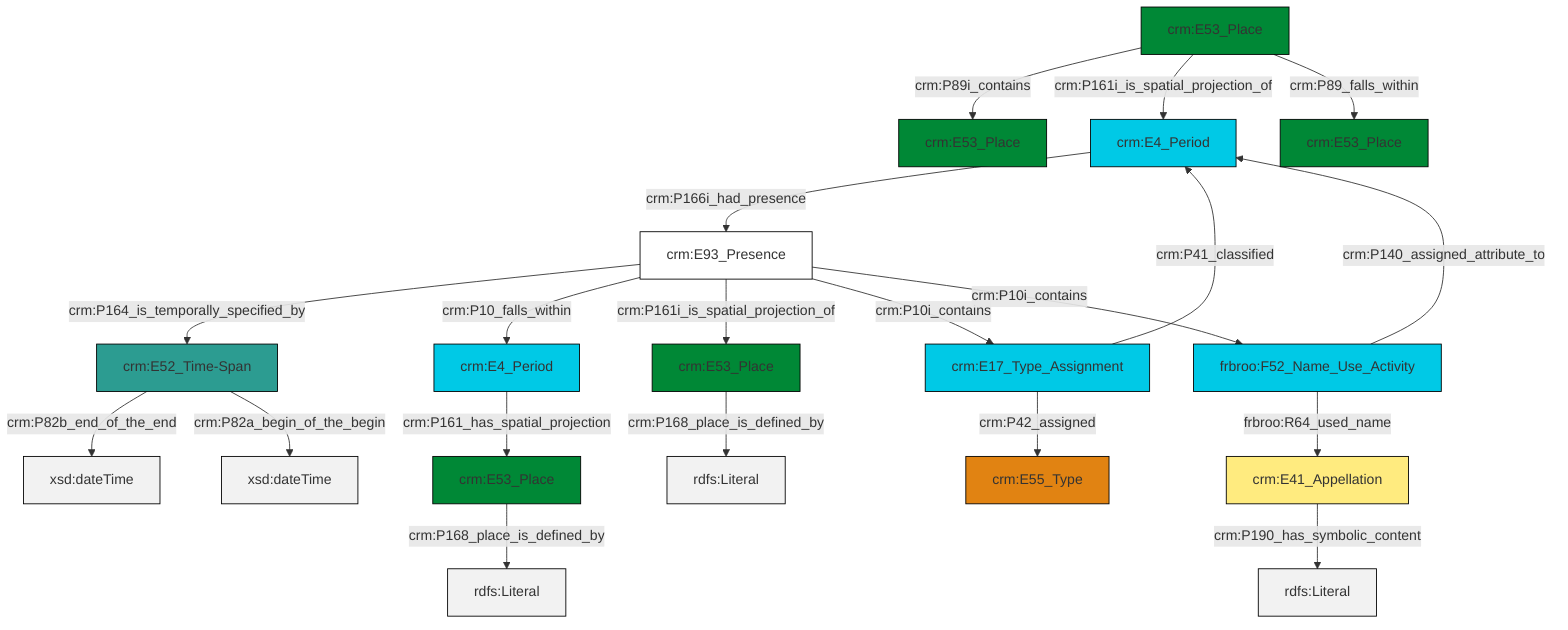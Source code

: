 graph TD
classDef Literal fill:#f2f2f2,stroke:#000000;
classDef CRM_Entity fill:#FFFFFF,stroke:#000000;
classDef Temporal_Entity fill:#00C9E6, stroke:#000000;
classDef Type fill:#E18312, stroke:#000000;
classDef Time-Span fill:#2C9C91, stroke:#000000;
classDef Appellation fill:#FFEB7F, stroke:#000000;
classDef Place fill:#008836, stroke:#000000;
classDef Persistent_Item fill:#B266B2, stroke:#000000;
classDef Conceptual_Object fill:#FFD700, stroke:#000000;
classDef Physical_Thing fill:#D2B48C, stroke:#000000;
classDef Actor fill:#f58aad, stroke:#000000;
classDef PC_Classes fill:#4ce600, stroke:#000000;
classDef Multi fill:#cccccc,stroke:#000000;

0["crm:E4_Period"]:::Temporal_Entity -->|crm:P166i_had_presence| 1["crm:E93_Presence"]:::CRM_Entity
2["crm:E53_Place"]:::Place -->|crm:P89i_contains| 3["crm:E53_Place"]:::Place
4["crm:E17_Type_Assignment"]:::Temporal_Entity -->|crm:P42_assigned| 6["crm:E55_Type"]:::Type
8["crm:E53_Place"]:::Place -->|crm:P168_place_is_defined_by| 9[rdfs:Literal]:::Literal
10["frbroo:F52_Name_Use_Activity"]:::Temporal_Entity -->|crm:P140_assigned_attribute_to| 0["crm:E4_Period"]:::Temporal_Entity
14["crm:E41_Appellation"]:::Appellation -->|crm:P190_has_symbolic_content| 15[rdfs:Literal]:::Literal
2["crm:E53_Place"]:::Place -->|crm:P161i_is_spatial_projection_of| 0["crm:E4_Period"]:::Temporal_Entity
10["frbroo:F52_Name_Use_Activity"]:::Temporal_Entity -->|frbroo:R64_used_name| 14["crm:E41_Appellation"]:::Appellation
1["crm:E93_Presence"]:::CRM_Entity -->|crm:P164_is_temporally_specified_by| 16["crm:E52_Time-Span"]:::Time-Span
1["crm:E93_Presence"]:::CRM_Entity -->|crm:P10_falls_within| 21["crm:E4_Period"]:::Temporal_Entity
12["crm:E53_Place"]:::Place -->|crm:P168_place_is_defined_by| 23[rdfs:Literal]:::Literal
16["crm:E52_Time-Span"]:::Time-Span -->|crm:P82b_end_of_the_end| 26[xsd:dateTime]:::Literal
21["crm:E4_Period"]:::Temporal_Entity -->|crm:P161_has_spatial_projection| 8["crm:E53_Place"]:::Place
1["crm:E93_Presence"]:::CRM_Entity -->|crm:P161i_is_spatial_projection_of| 12["crm:E53_Place"]:::Place
1["crm:E93_Presence"]:::CRM_Entity -->|crm:P10i_contains| 4["crm:E17_Type_Assignment"]:::Temporal_Entity
2["crm:E53_Place"]:::Place -->|crm:P89_falls_within| 28["crm:E53_Place"]:::Place
16["crm:E52_Time-Span"]:::Time-Span -->|crm:P82a_begin_of_the_begin| 29[xsd:dateTime]:::Literal
1["crm:E93_Presence"]:::CRM_Entity -->|crm:P10i_contains| 10["frbroo:F52_Name_Use_Activity"]:::Temporal_Entity
4["crm:E17_Type_Assignment"]:::Temporal_Entity -->|crm:P41_classified| 0["crm:E4_Period"]:::Temporal_Entity